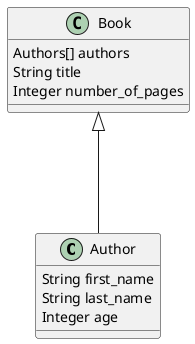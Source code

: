 @startuml Database Diagram
class Author{
    String first_name
    String last_name
    Integer age
}

class Book{
    Authors[] authors
    String title
    Integer number_of_pages  
}

Book<|---Author
@enduml
 
